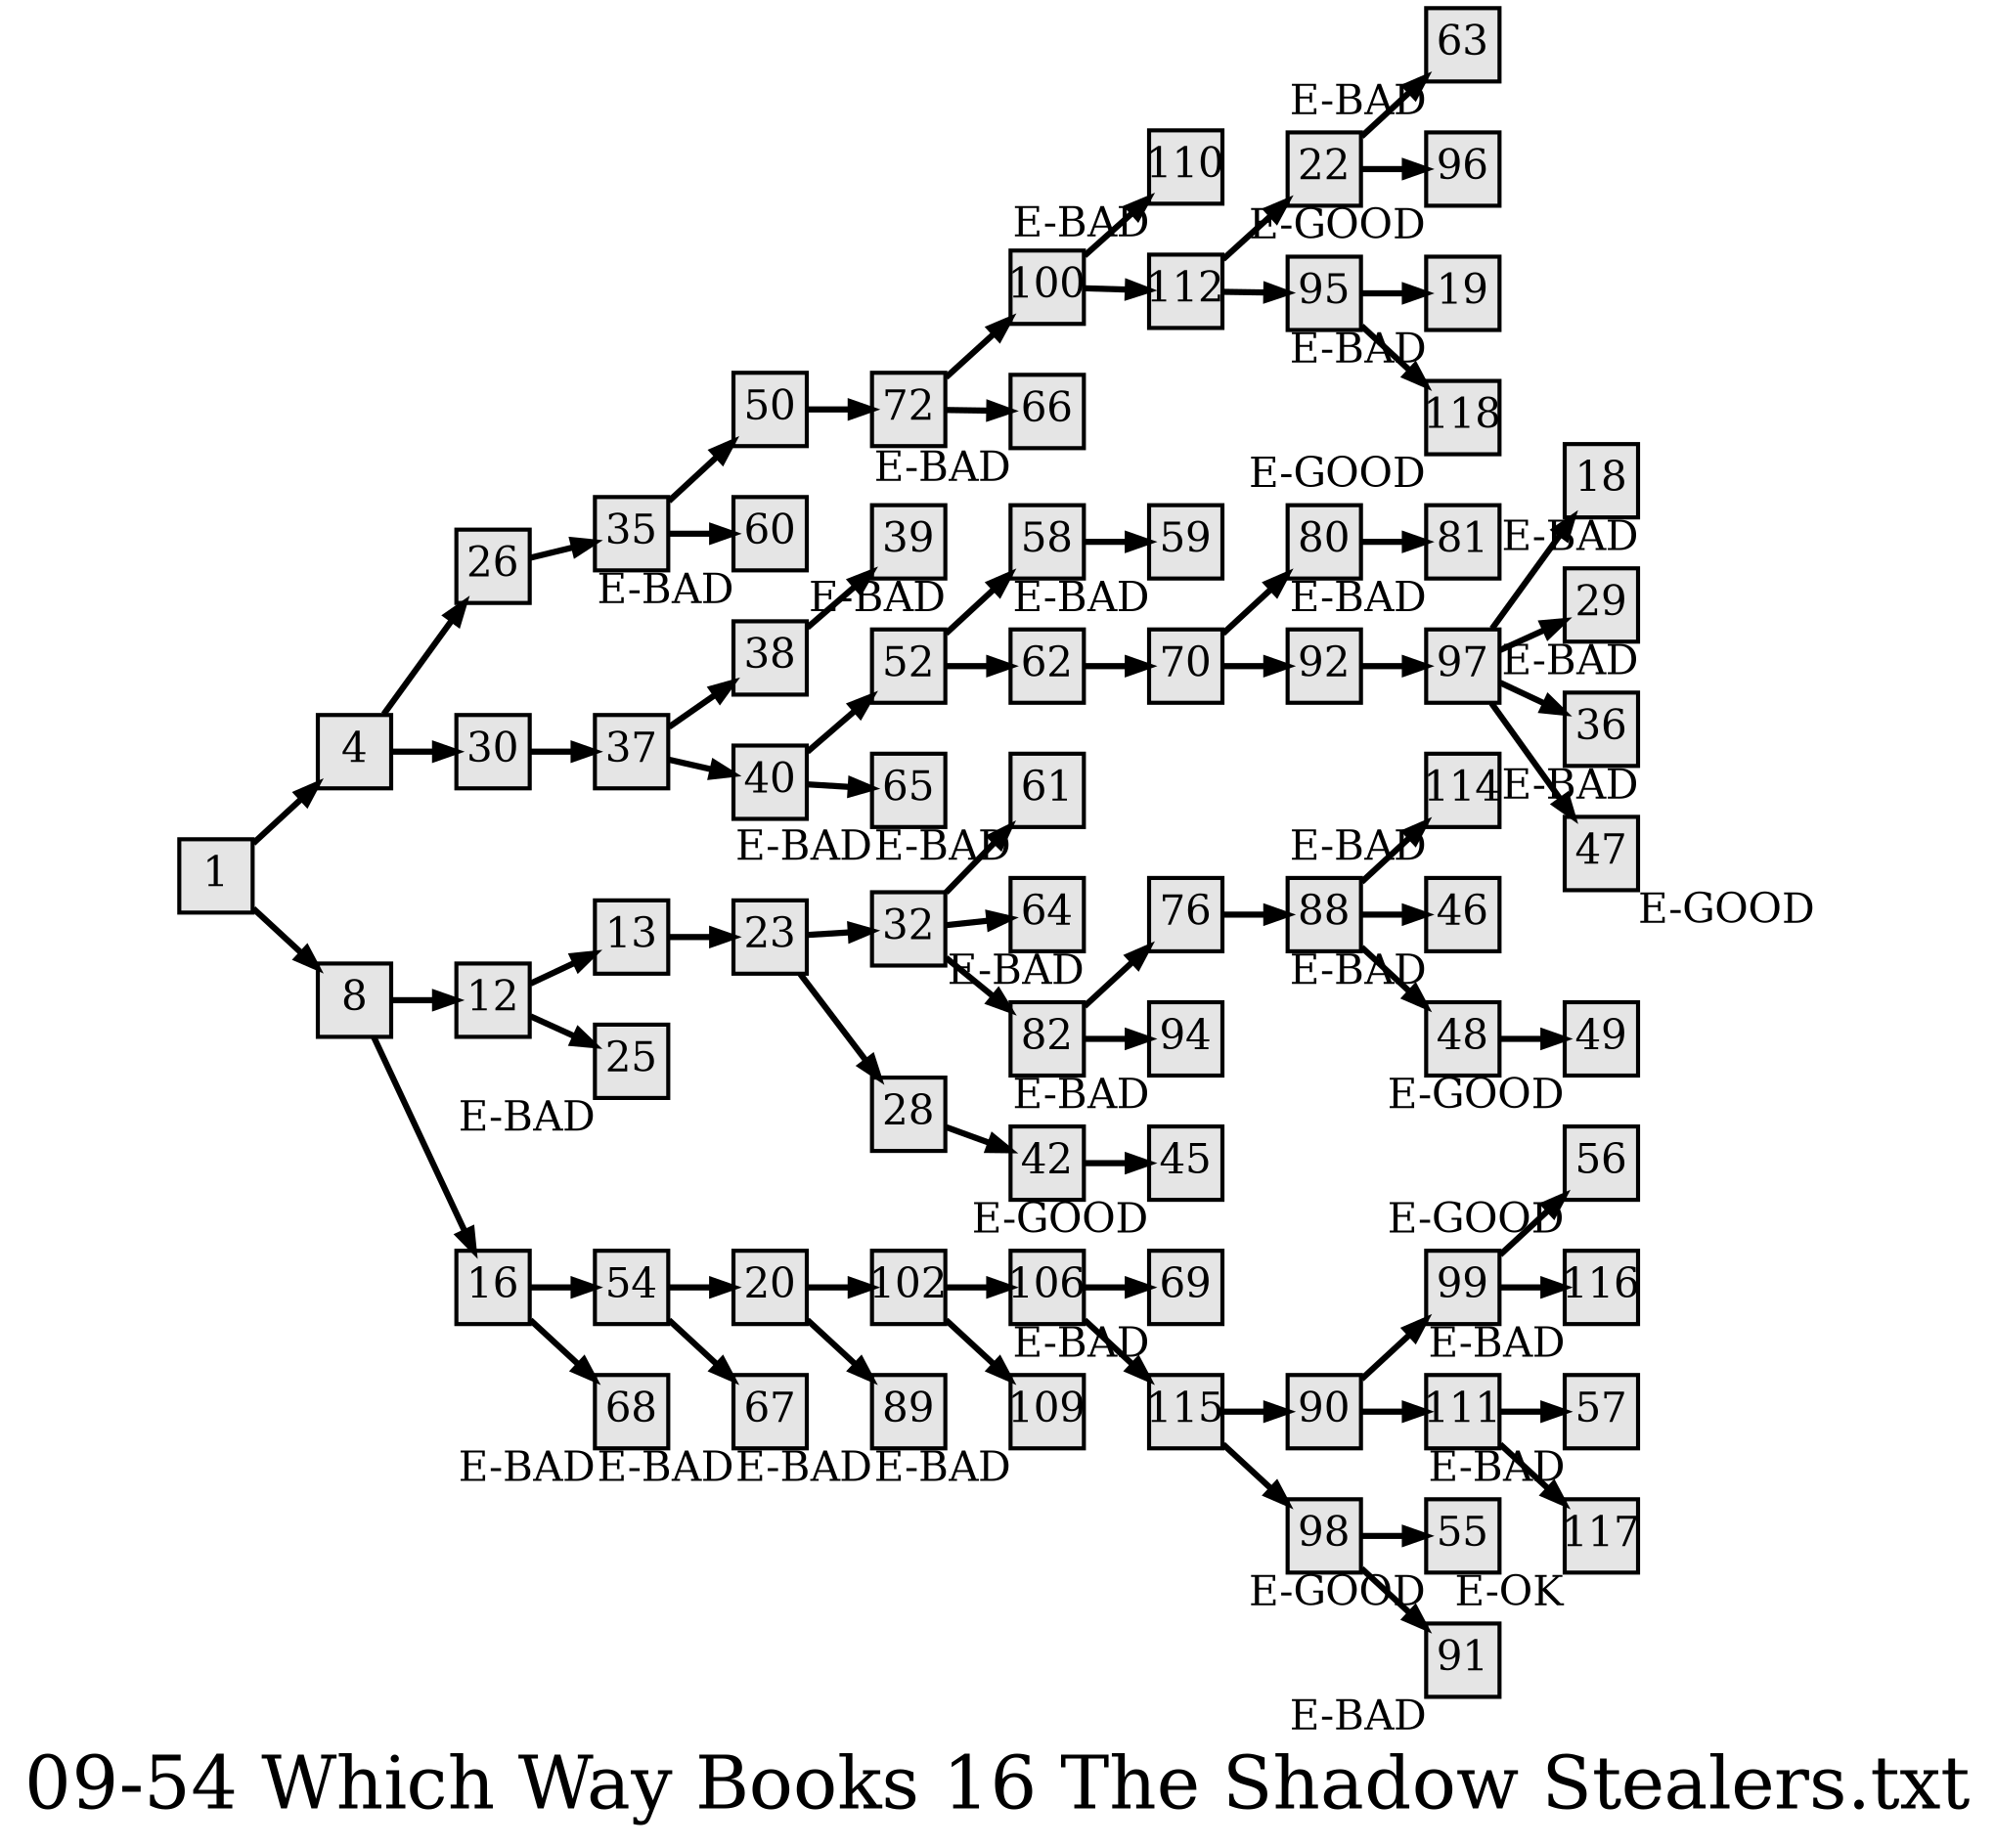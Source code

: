 digraph g{
  graph [ label="09-54 Which Way Books 16 The Shadow Stealers.txt" rankdir=LR, ordering=out, fontsize=36, nodesep="0.35", ranksep="0.45"];
  node  [shape=rect, penwidth=2, fontsize=20, style=filled, fillcolor=grey90, margin="0,0", labelfloat=true, regular=true, fixedsize=true];
  edge  [labelfloat=true, penwidth=3, fontsize=12];
  1 -> 4;
  1 -> 8;
  4 -> 26;
  4 -> 30;
  8 -> 12;
  8 -> 16;
  12 -> 13;
  12 -> 25;
  13 -> 23;
  16 -> 54;
  16 -> 68;
  18	[ xlabel="E-BAD" ];
  19	[ xlabel="E-BAD" ];
  20 -> 102;
  20 -> 89;
  22 -> 63;
  22 -> 96;
  23 -> 32;
  23 -> 28;
  25	[ xlabel="E-BAD" ];
  26 -> 35;
  28 -> 42;
  29	[ xlabel="E-BAD" ];
  30 -> 37;
  32 -> 61;
  32 -> 64;
  32 -> 82;
  35 -> 50;
  35 -> 60;
  36	[ xlabel="E-BAD" ];
  37 -> 38;
  37 -> 40;
  38 -> 39;
  39	[ xlabel="E-BAD" ];
  40 -> 52;
  40 -> 65;
  42 -> 45;
  45	[ xlabel="E-GOOD" ];
  46	[ xlabel="E-BAD" ];
  47	[ xlabel="E-GOOD" ];
  48 -> 49;
  49	[ xlabel="E-GOOD" ];
  50 -> 72;
  52 -> 58;
  52 -> 62;
  54 -> 20;
  54 -> 67;
  55	[ xlabel="E-GOOD" ];
  56	[ xlabel="E-GOOD" ];
  57	[ xlabel="E-BAD" ];
  58 -> 59;
  59	[ xlabel="E-BAD" ];
  60	[ xlabel="E-BAD" ];
  61	[ xlabel="E-BAD" ];
  62 -> 70;
  63	[ xlabel="E-BAD" ];
  64	[ xlabel="E-BAD" ];
  65	[ xlabel="E-BAD" ];
  66	[ xlabel="E-BAD" ];
  67	[ xlabel="E-BAD" ];
  68	[ xlabel="E-BAD" ];
  69	[ xlabel="E-BAD" ];
  70 -> 80;
  70 -> 92;
  72 -> 100;
  72 -> 66;
  76 -> 88;
  80 -> 81;
  81	[ xlabel="E-BAD" ];
  82 -> 76;
  82 -> 94;
  88 -> 114;
  88 -> 46;
  88 -> 48;
  89	[ xlabel="E-BAD" ];
  90 -> 99;
  90 -> 111;
  91	[ xlabel="E-BAD" ];
  92 -> 97;
  94	[ xlabel="E-BAD" ];
  95 -> 19;
  95 -> 118;
  96	[ xlabel="E-GOOD" ];
  97 -> 18;
  97 -> 29;
  97 -> 36;
  97 -> 47;
  98 -> 55;
  98 -> 91;
  99 -> 56;
  99 -> 116;
  100 -> 110;
  100 -> 112;
  102 -> 106;
  102 -> 109;
  106 -> 69;
  106 -> 115;
  109	[ xlabel="E-BAD" ];
  110	[ xlabel="E-BAD" ];
  111 -> 57;
  111 -> 117;
  112 -> 22;
  112 -> 95;
  114	[ xlabel="E-BAD" ];
  115 -> 90;
  115 -> 98;
  116	[ xlabel="E-BAD" ];
  117	[ xlabel="E-OK" ];
  118	[ xlabel="E-GOOD" ];
}

